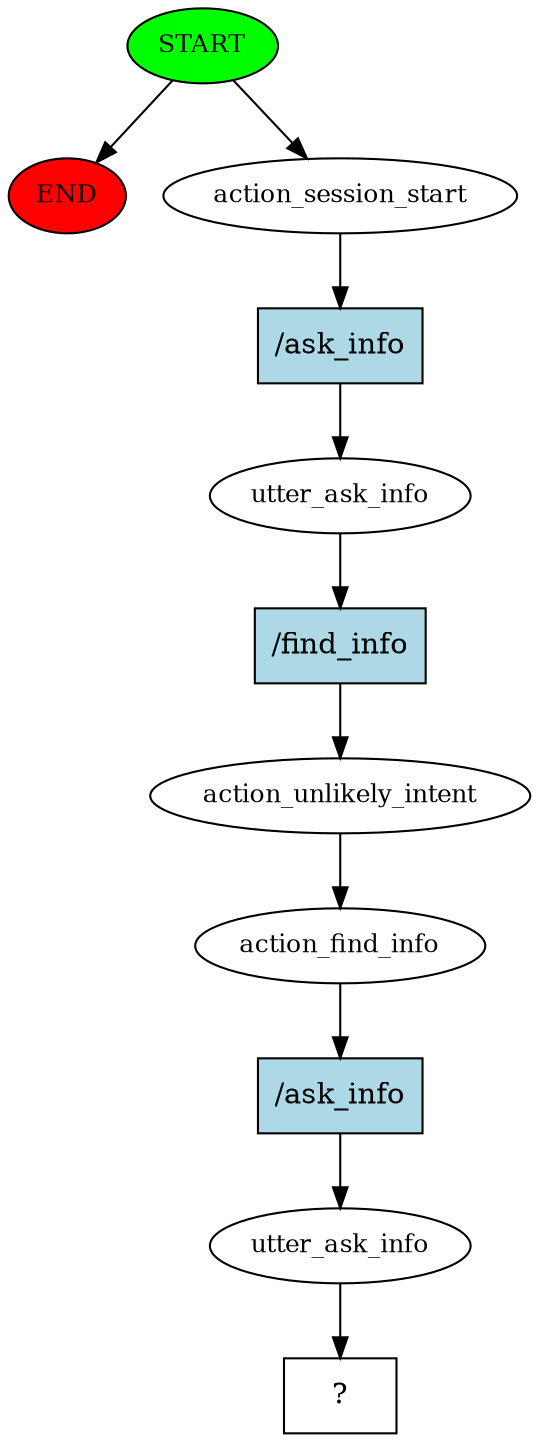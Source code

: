 digraph  {
0 [class="start active", fillcolor=green, fontsize=12, label=START, style=filled];
"-1" [class=end, fillcolor=red, fontsize=12, label=END, style=filled];
1 [class=active, fontsize=12, label=action_session_start];
2 [class=active, fontsize=12, label=utter_ask_info];
3 [class=active, fontsize=12, label=action_unlikely_intent];
4 [class=active, fontsize=12, label=action_find_info];
5 [class=active, fontsize=12, label=utter_ask_info];
6 [class="intent dashed active", label="  ?  ", shape=rect];
7 [class="intent active", fillcolor=lightblue, label="/ask_info", shape=rect, style=filled];
8 [class="intent active", fillcolor=lightblue, label="/find_info", shape=rect, style=filled];
9 [class="intent active", fillcolor=lightblue, label="/ask_info", shape=rect, style=filled];
0 -> "-1"  [class="", key=NONE, label=""];
0 -> 1  [class=active, key=NONE, label=""];
1 -> 7  [class=active, key=0];
2 -> 8  [class=active, key=0];
3 -> 4  [class=active, key=NONE, label=""];
4 -> 9  [class=active, key=0];
5 -> 6  [class=active, key=NONE, label=""];
7 -> 2  [class=active, key=0];
8 -> 3  [class=active, key=0];
9 -> 5  [class=active, key=0];
}
